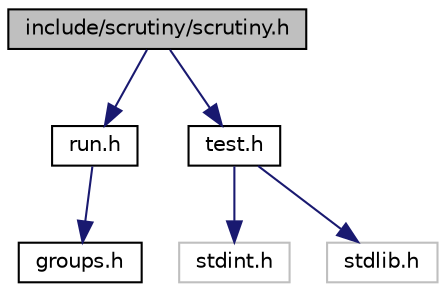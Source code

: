 digraph "include/scrutiny/scrutiny.h"
{
 // LATEX_PDF_SIZE
  edge [fontname="Helvetica",fontsize="10",labelfontname="Helvetica",labelfontsize="10"];
  node [fontname="Helvetica",fontsize="10",shape=record];
  Node1 [label="include/scrutiny/scrutiny.h",height=0.2,width=0.4,color="black", fillcolor="grey75", style="filled", fontcolor="black",tooltip="Master include file."];
  Node1 -> Node2 [color="midnightblue",fontsize="10",style="solid",fontname="Helvetica"];
  Node2 [label="run.h",height=0.2,width=0.4,color="black", fillcolor="white", style="filled",URL="$run_8h.html",tooltip="Defines the runner functionality."];
  Node2 -> Node3 [color="midnightblue",fontsize="10",style="solid",fontname="Helvetica"];
  Node3 [label="groups.h",height=0.2,width=0.4,color="black", fillcolor="white", style="filled",URL="$groups_8h.html",tooltip="Defines the group functionality."];
  Node1 -> Node4 [color="midnightblue",fontsize="10",style="solid",fontname="Helvetica"];
  Node4 [label="test.h",height=0.2,width=0.4,color="black", fillcolor="white", style="filled",URL="$test_8h.html",tooltip="Defines the test macros."];
  Node4 -> Node5 [color="midnightblue",fontsize="10",style="solid",fontname="Helvetica"];
  Node5 [label="stdint.h",height=0.2,width=0.4,color="grey75", fillcolor="white", style="filled",tooltip=" "];
  Node4 -> Node6 [color="midnightblue",fontsize="10",style="solid",fontname="Helvetica"];
  Node6 [label="stdlib.h",height=0.2,width=0.4,color="grey75", fillcolor="white", style="filled",tooltip=" "];
}
